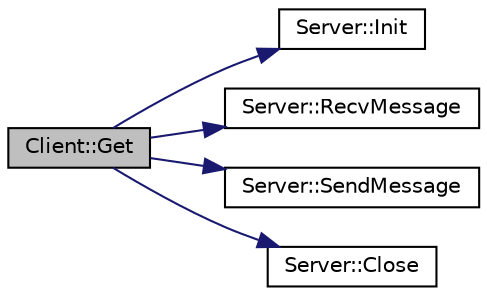 digraph "Client::Get"
{
  edge [fontname="Helvetica",fontsize="10",labelfontname="Helvetica",labelfontsize="10"];
  node [fontname="Helvetica",fontsize="10",shape=record];
  rankdir="LR";
  Node1 [label="Client::Get",height=0.2,width=0.4,color="black", fillcolor="grey75", style="filled", fontcolor="black"];
  Node1 -> Node2 [color="midnightblue",fontsize="10",style="solid",fontname="Helvetica"];
  Node2 [label="Server::Init",height=0.2,width=0.4,color="black", fillcolor="white", style="filled",URL="$dc/db6/class_server.html#a2c64c41dce5c09acd055f828cff0eb10",tooltip="Initialize the serv object and open a specified port. Returns false if the socket fails to open or th..."];
  Node1 -> Node3 [color="midnightblue",fontsize="10",style="solid",fontname="Helvetica"];
  Node3 [label="Server::RecvMessage",height=0.2,width=0.4,color="black", fillcolor="white", style="filled",URL="$dc/db6/class_server.html#a0dee8e3863d0bb70c72f3a0a52e2dc8b"];
  Node1 -> Node4 [color="midnightblue",fontsize="10",style="solid",fontname="Helvetica"];
  Node4 [label="Server::SendMessage",height=0.2,width=0.4,color="black", fillcolor="white", style="filled",URL="$dc/db6/class_server.html#a4287186ae68788a79b6400345961085e"];
  Node1 -> Node5 [color="midnightblue",fontsize="10",style="solid",fontname="Helvetica"];
  Node5 [label="Server::Close",height=0.2,width=0.4,color="black", fillcolor="white", style="filled",URL="$dc/db6/class_server.html#a3129a820b2f4f5064475033dab6c8348",tooltip="Close the socket. "];
}
